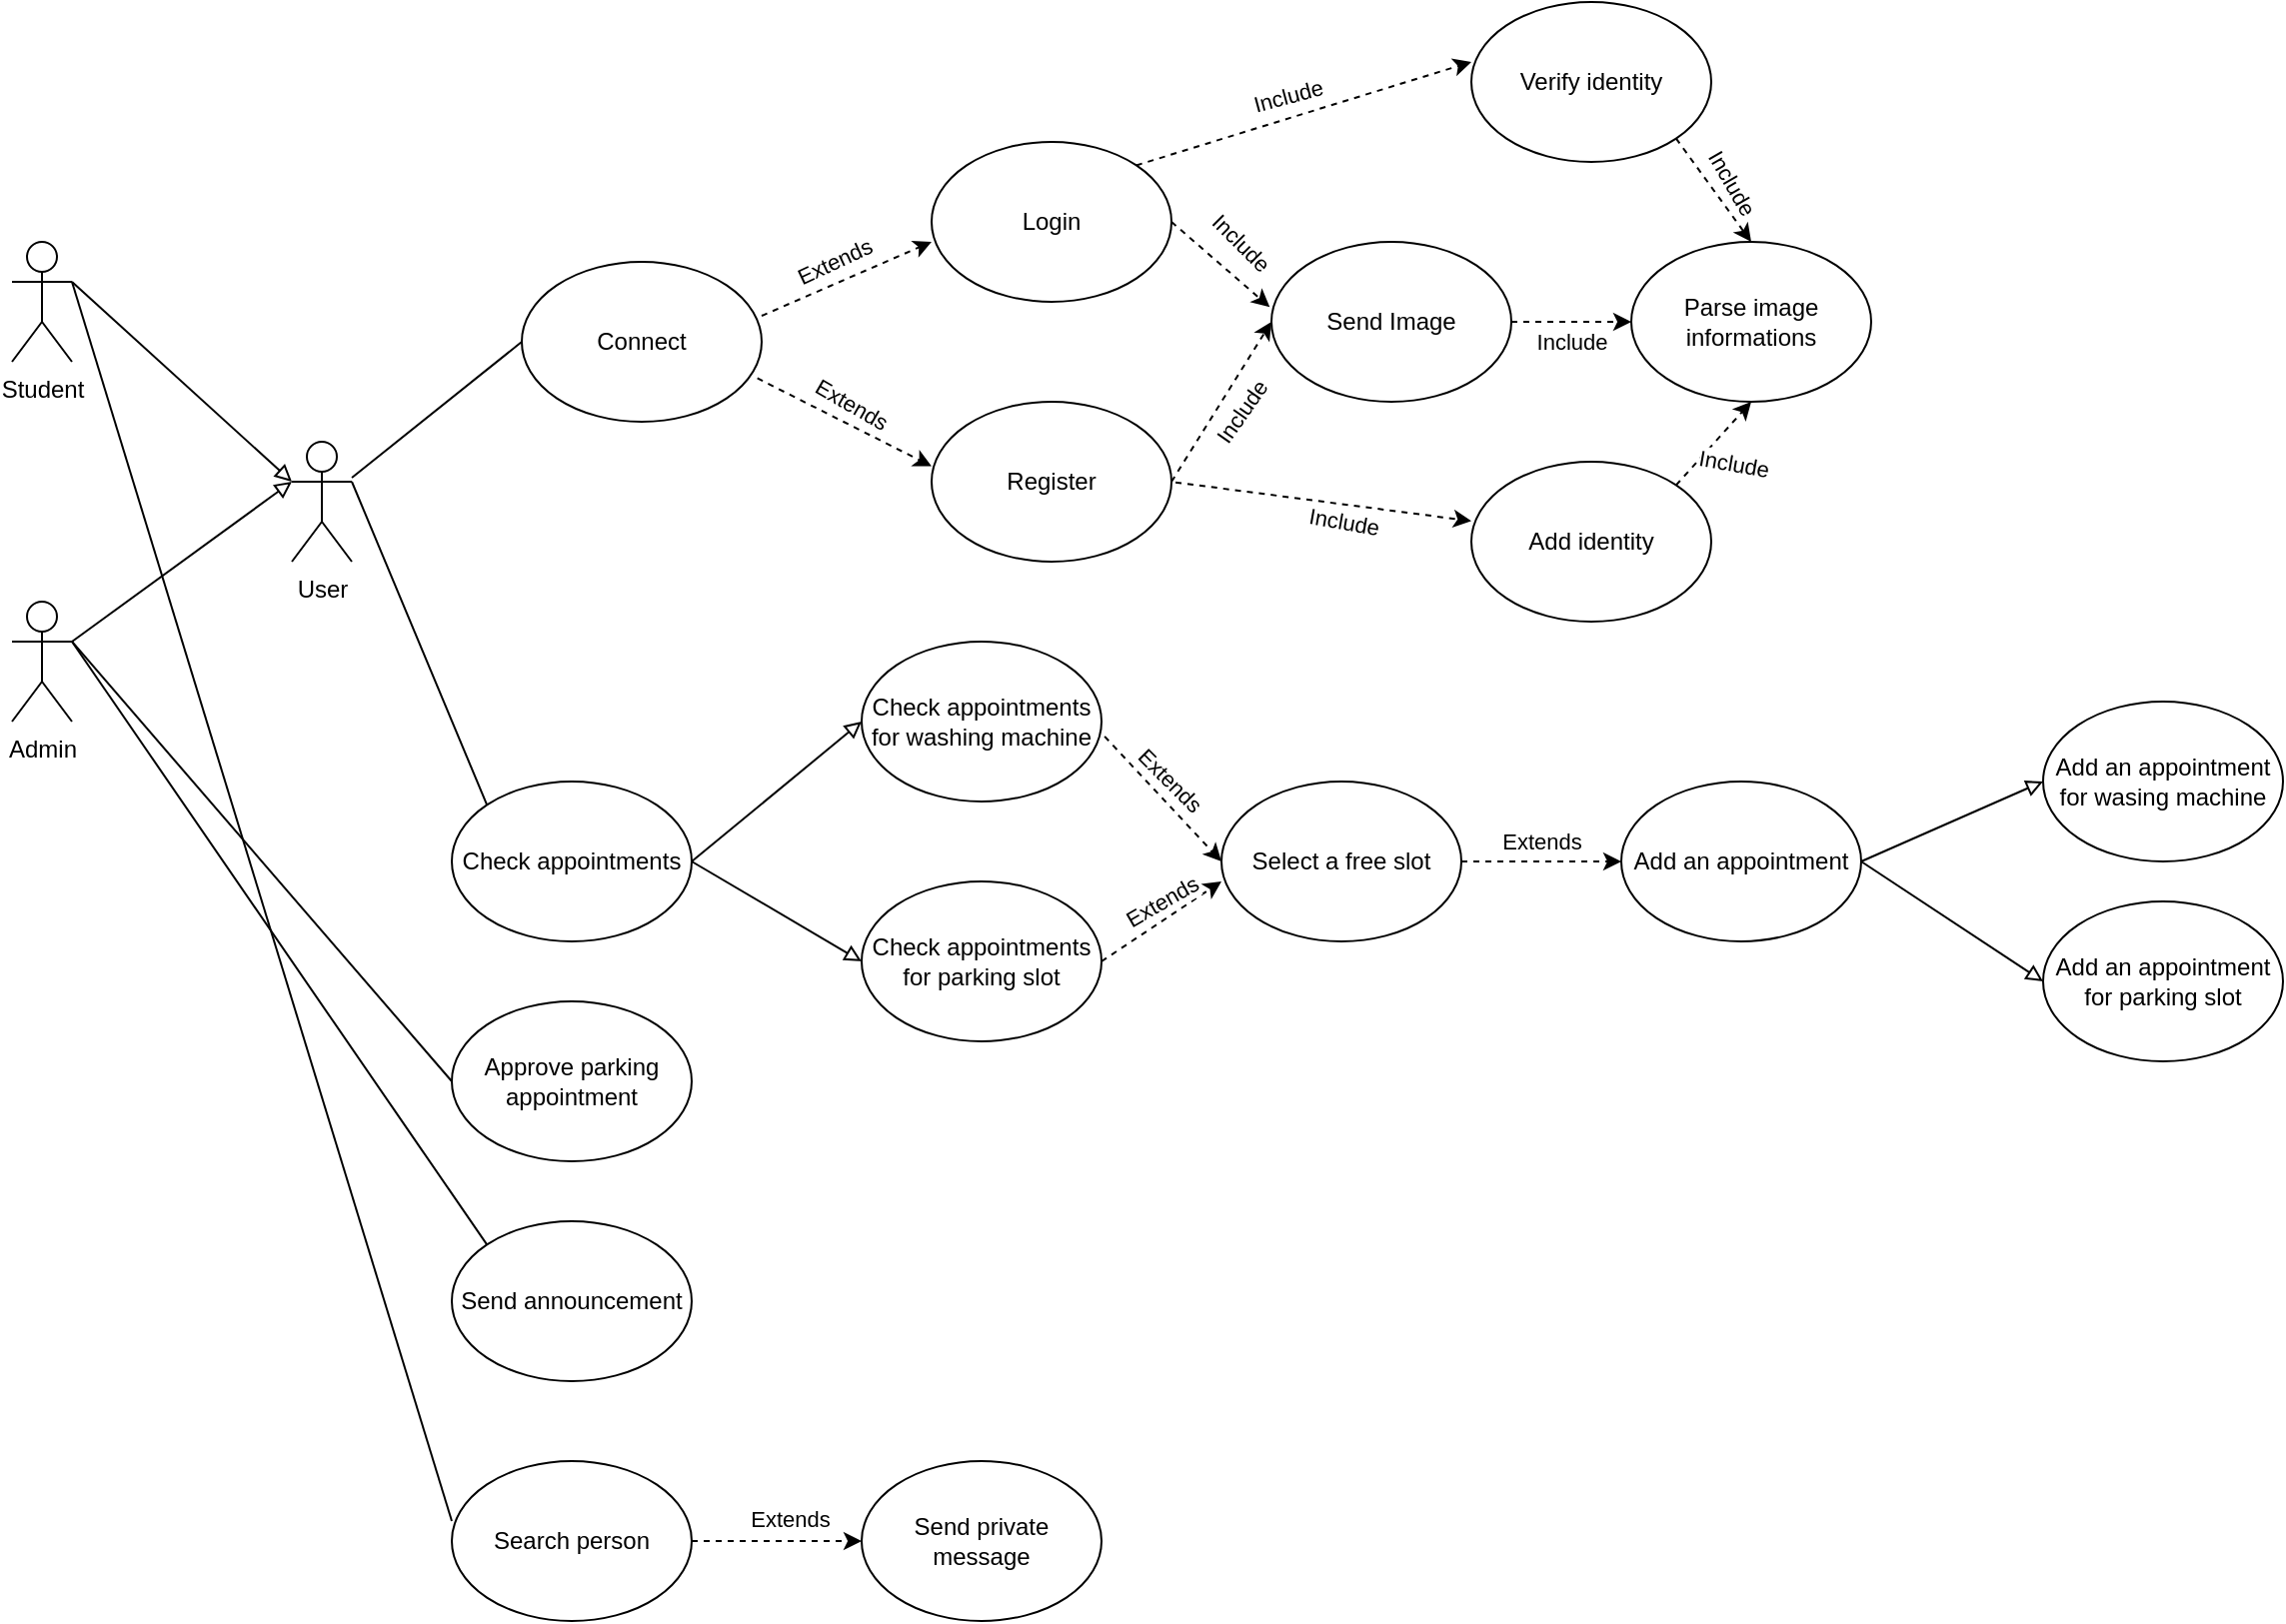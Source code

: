 <mxfile version="24.8.4">
  <diagram id="R2lEEEUBdFMjLlhIrx00" name="Page-1">
    <mxGraphModel dx="1050" dy="565" grid="1" gridSize="10" guides="1" tooltips="1" connect="1" arrows="1" fold="1" page="1" pageScale="1" pageWidth="850" pageHeight="1100" math="0" shadow="0" extFonts="Permanent Marker^https://fonts.googleapis.com/css?family=Permanent+Marker">
      <root>
        <mxCell id="0" />
        <mxCell id="1" parent="0" />
        <mxCell id="KTRMXUUYSEvYw87aaY1M-3" value="&lt;div&gt;User&lt;/div&gt;" style="shape=umlActor;verticalLabelPosition=bottom;verticalAlign=top;html=1;outlineConnect=0;labelPosition=center;align=center;fontFamily=Helvetica;" vertex="1" parent="1">
          <mxGeometry x="190" y="240" width="30" height="60" as="geometry" />
        </mxCell>
        <mxCell id="KTRMXUUYSEvYw87aaY1M-7" value="Login" style="ellipse;whiteSpace=wrap;html=1;" vertex="1" parent="1">
          <mxGeometry x="510" y="90" width="120" height="80" as="geometry" />
        </mxCell>
        <mxCell id="KTRMXUUYSEvYw87aaY1M-9" value="Register" style="ellipse;whiteSpace=wrap;html=1;" vertex="1" parent="1">
          <mxGeometry x="510" y="220" width="120" height="80" as="geometry" />
        </mxCell>
        <mxCell id="KTRMXUUYSEvYw87aaY1M-133" style="edgeStyle=orthogonalEdgeStyle;rounded=0;orthogonalLoop=1;jettySize=auto;html=1;exitX=1;exitY=0.333;exitDx=0;exitDy=0;exitPerimeter=0;" edge="1" parent="1" source="KTRMXUUYSEvYw87aaY1M-16">
          <mxGeometry relative="1" as="geometry">
            <mxPoint x="80" y="340" as="targetPoint" />
          </mxGeometry>
        </mxCell>
        <mxCell id="KTRMXUUYSEvYw87aaY1M-16" value="Admin" style="shape=umlActor;verticalLabelPosition=bottom;verticalAlign=top;html=1;outlineConnect=0;" vertex="1" parent="1">
          <mxGeometry x="50" y="320" width="30" height="60" as="geometry" />
        </mxCell>
        <mxCell id="KTRMXUUYSEvYw87aaY1M-18" value="Connect" style="ellipse;whiteSpace=wrap;html=1;" vertex="1" parent="1">
          <mxGeometry x="305" y="150" width="120" height="80" as="geometry" />
        </mxCell>
        <mxCell id="KTRMXUUYSEvYw87aaY1M-21" value="Send Image" style="ellipse;whiteSpace=wrap;html=1;" vertex="1" parent="1">
          <mxGeometry x="680" y="140" width="120" height="80" as="geometry" />
        </mxCell>
        <mxCell id="KTRMXUUYSEvYw87aaY1M-25" value="" style="endArrow=classic;html=1;rounded=0;dashed=1;exitX=1;exitY=0.5;exitDx=0;exitDy=0;entryX=-0.007;entryY=0.408;entryDx=0;entryDy=0;entryPerimeter=0;" edge="1" parent="1" source="KTRMXUUYSEvYw87aaY1M-7" target="KTRMXUUYSEvYw87aaY1M-21">
          <mxGeometry relative="1" as="geometry">
            <mxPoint x="370" y="290" as="sourcePoint" />
            <mxPoint x="470" y="290" as="targetPoint" />
          </mxGeometry>
        </mxCell>
        <mxCell id="KTRMXUUYSEvYw87aaY1M-26" value="Include" style="edgeLabel;resizable=0;html=1;;align=center;verticalAlign=middle;rotation=45;" connectable="0" vertex="1" parent="KTRMXUUYSEvYw87aaY1M-25">
          <mxGeometry relative="1" as="geometry">
            <mxPoint x="10" y="-12" as="offset" />
          </mxGeometry>
        </mxCell>
        <mxCell id="KTRMXUUYSEvYw87aaY1M-28" value="" style="endArrow=classic;html=1;rounded=0;dashed=1;exitX=1;exitY=0.5;exitDx=0;exitDy=0;entryX=0;entryY=0.5;entryDx=0;entryDy=0;" edge="1" parent="1" source="KTRMXUUYSEvYw87aaY1M-9" target="KTRMXUUYSEvYw87aaY1M-21">
          <mxGeometry relative="1" as="geometry">
            <mxPoint x="640" y="140" as="sourcePoint" />
            <mxPoint x="679" y="193" as="targetPoint" />
          </mxGeometry>
        </mxCell>
        <mxCell id="KTRMXUUYSEvYw87aaY1M-29" value="Include" style="edgeLabel;resizable=0;html=1;;align=center;verticalAlign=middle;rotation=-55;" connectable="0" vertex="1" parent="KTRMXUUYSEvYw87aaY1M-28">
          <mxGeometry relative="1" as="geometry">
            <mxPoint x="10" y="5" as="offset" />
          </mxGeometry>
        </mxCell>
        <mxCell id="KTRMXUUYSEvYw87aaY1M-32" value="Parse image informations" style="ellipse;whiteSpace=wrap;html=1;" vertex="1" parent="1">
          <mxGeometry x="860" y="140" width="120" height="80" as="geometry" />
        </mxCell>
        <mxCell id="KTRMXUUYSEvYw87aaY1M-34" value="" style="endArrow=classic;html=1;rounded=0;dashed=1;exitX=1;exitY=0.5;exitDx=0;exitDy=0;entryX=0;entryY=0.5;entryDx=0;entryDy=0;" edge="1" parent="1" source="KTRMXUUYSEvYw87aaY1M-21" target="KTRMXUUYSEvYw87aaY1M-32">
          <mxGeometry relative="1" as="geometry">
            <mxPoint x="640" y="270" as="sourcePoint" />
            <mxPoint x="690" y="190" as="targetPoint" />
          </mxGeometry>
        </mxCell>
        <mxCell id="KTRMXUUYSEvYw87aaY1M-35" value="Include" style="edgeLabel;resizable=0;html=1;;align=center;verticalAlign=middle;rotation=0;" connectable="0" vertex="1" parent="KTRMXUUYSEvYw87aaY1M-34">
          <mxGeometry relative="1" as="geometry">
            <mxPoint y="10" as="offset" />
          </mxGeometry>
        </mxCell>
        <mxCell id="KTRMXUUYSEvYw87aaY1M-36" value="Verify identity" style="ellipse;whiteSpace=wrap;html=1;" vertex="1" parent="1">
          <mxGeometry x="780" y="20" width="120" height="80" as="geometry" />
        </mxCell>
        <mxCell id="KTRMXUUYSEvYw87aaY1M-37" value="" style="endArrow=classic;html=1;rounded=0;exitX=1;exitY=0;exitDx=0;exitDy=0;entryX=0;entryY=0.375;entryDx=0;entryDy=0;entryPerimeter=0;dashed=1;" edge="1" parent="1" source="KTRMXUUYSEvYw87aaY1M-7" target="KTRMXUUYSEvYw87aaY1M-36">
          <mxGeometry width="50" height="50" relative="1" as="geometry">
            <mxPoint x="650" y="280" as="sourcePoint" />
            <mxPoint x="700" y="230" as="targetPoint" />
            <Array as="points" />
          </mxGeometry>
        </mxCell>
        <mxCell id="KTRMXUUYSEvYw87aaY1M-38" value="" style="endArrow=classic;html=1;rounded=0;exitX=1;exitY=1;exitDx=0;exitDy=0;entryX=0.5;entryY=0;entryDx=0;entryDy=0;dashed=1;" edge="1" parent="1" source="KTRMXUUYSEvYw87aaY1M-36" target="KTRMXUUYSEvYw87aaY1M-32">
          <mxGeometry width="50" height="50" relative="1" as="geometry">
            <mxPoint x="622" y="112" as="sourcePoint" />
            <mxPoint x="790" y="60" as="targetPoint" />
            <Array as="points" />
          </mxGeometry>
        </mxCell>
        <mxCell id="KTRMXUUYSEvYw87aaY1M-39" value="Add identity" style="ellipse;whiteSpace=wrap;html=1;" vertex="1" parent="1">
          <mxGeometry x="780" y="250" width="120" height="80" as="geometry" />
        </mxCell>
        <mxCell id="KTRMXUUYSEvYw87aaY1M-42" value="Include" style="edgeLabel;resizable=0;html=1;;align=center;verticalAlign=middle;rotation=-15;" connectable="0" vertex="1" parent="1">
          <mxGeometry x="674.929" y="155.623" as="geometry">
            <mxPoint x="35.592" y="-82.603" as="offset" />
          </mxGeometry>
        </mxCell>
        <mxCell id="KTRMXUUYSEvYw87aaY1M-45" value="" style="endArrow=classic;html=1;rounded=0;dashed=1;exitX=1;exitY=0.5;exitDx=0;exitDy=0;entryX=-0.017;entryY=0.367;entryDx=0;entryDy=0;entryPerimeter=0;" edge="1" parent="1">
          <mxGeometry relative="1" as="geometry">
            <mxPoint x="632.04" y="260.32" as="sourcePoint" />
            <mxPoint x="780" y="279.68" as="targetPoint" />
          </mxGeometry>
        </mxCell>
        <mxCell id="KTRMXUUYSEvYw87aaY1M-46" value="Include" style="edgeLabel;resizable=0;html=1;;align=center;verticalAlign=middle;rotation=10;" connectable="0" vertex="1" parent="KTRMXUUYSEvYw87aaY1M-45">
          <mxGeometry relative="1" as="geometry">
            <mxPoint x="10" y="10" as="offset" />
          </mxGeometry>
        </mxCell>
        <mxCell id="KTRMXUUYSEvYw87aaY1M-48" value="Include" style="edgeLabel;resizable=0;html=1;;align=center;verticalAlign=middle;rotation=60;" connectable="0" vertex="1" parent="1">
          <mxGeometry x="909.999" y="110.003" as="geometry" />
        </mxCell>
        <mxCell id="KTRMXUUYSEvYw87aaY1M-51" value="" style="endArrow=classic;html=1;rounded=0;dashed=1;exitX=1;exitY=0;exitDx=0;exitDy=0;entryX=0.5;entryY=1;entryDx=0;entryDy=0;" edge="1" parent="1" source="KTRMXUUYSEvYw87aaY1M-39" target="KTRMXUUYSEvYw87aaY1M-32">
          <mxGeometry relative="1" as="geometry">
            <mxPoint x="642.04" y="270.32" as="sourcePoint" />
            <mxPoint x="790" y="289.68" as="targetPoint" />
          </mxGeometry>
        </mxCell>
        <mxCell id="KTRMXUUYSEvYw87aaY1M-52" value="Include" style="edgeLabel;resizable=0;html=1;;align=center;verticalAlign=middle;rotation=10;" connectable="0" vertex="1" parent="KTRMXUUYSEvYw87aaY1M-51">
          <mxGeometry relative="1" as="geometry">
            <mxPoint x="10" y="10" as="offset" />
          </mxGeometry>
        </mxCell>
        <mxCell id="KTRMXUUYSEvYw87aaY1M-59" value="" style="endArrow=classic;html=1;rounded=0;dashed=1;exitX=1;exitY=0.5;exitDx=0;exitDy=0;entryX=0;entryY=0.625;entryDx=0;entryDy=0;entryPerimeter=0;" edge="1" parent="1" target="KTRMXUUYSEvYw87aaY1M-7">
          <mxGeometry relative="1" as="geometry">
            <mxPoint x="425" y="177" as="sourcePoint" />
            <mxPoint x="474" y="220" as="targetPoint" />
          </mxGeometry>
        </mxCell>
        <mxCell id="KTRMXUUYSEvYw87aaY1M-60" value="Extends" style="edgeLabel;resizable=0;html=1;;align=center;verticalAlign=middle;rotation=-25;" connectable="0" vertex="1" parent="KTRMXUUYSEvYw87aaY1M-59">
          <mxGeometry relative="1" as="geometry">
            <mxPoint x="-7" y="-9" as="offset" />
          </mxGeometry>
        </mxCell>
        <mxCell id="KTRMXUUYSEvYw87aaY1M-61" value="" style="endArrow=classic;html=1;rounded=0;dashed=1;exitX=0.982;exitY=0.728;exitDx=0;exitDy=0;entryX=0;entryY=0.403;entryDx=0;entryDy=0;entryPerimeter=0;exitPerimeter=0;" edge="1" parent="1" source="KTRMXUUYSEvYw87aaY1M-18" target="KTRMXUUYSEvYw87aaY1M-9">
          <mxGeometry relative="1" as="geometry">
            <mxPoint x="435" y="187" as="sourcePoint" />
            <mxPoint x="520" y="150" as="targetPoint" />
          </mxGeometry>
        </mxCell>
        <mxCell id="KTRMXUUYSEvYw87aaY1M-62" value="Extends" style="edgeLabel;resizable=0;html=1;;align=center;verticalAlign=middle;rotation=30;" connectable="0" vertex="1" parent="KTRMXUUYSEvYw87aaY1M-61">
          <mxGeometry relative="1" as="geometry">
            <mxPoint x="3" y="-10" as="offset" />
          </mxGeometry>
        </mxCell>
        <mxCell id="KTRMXUUYSEvYw87aaY1M-64" value="Check appointments" style="ellipse;whiteSpace=wrap;html=1;" vertex="1" parent="1">
          <mxGeometry x="270" y="410" width="120" height="80" as="geometry" />
        </mxCell>
        <mxCell id="KTRMXUUYSEvYw87aaY1M-65" value="Check appointments for washing machine" style="ellipse;whiteSpace=wrap;html=1;" vertex="1" parent="1">
          <mxGeometry x="475" y="340" width="120" height="80" as="geometry" />
        </mxCell>
        <mxCell id="KTRMXUUYSEvYw87aaY1M-66" value="Check appointments for parking slot" style="ellipse;whiteSpace=wrap;html=1;" vertex="1" parent="1">
          <mxGeometry x="475" y="460" width="120" height="80" as="geometry" />
        </mxCell>
        <mxCell id="KTRMXUUYSEvYw87aaY1M-72" value="Send announcement" style="ellipse;whiteSpace=wrap;html=1;" vertex="1" parent="1">
          <mxGeometry x="270" y="630" width="120" height="80" as="geometry" />
        </mxCell>
        <mxCell id="KTRMXUUYSEvYw87aaY1M-73" value="Send private message" style="ellipse;whiteSpace=wrap;html=1;" vertex="1" parent="1">
          <mxGeometry x="475" y="750" width="120" height="80" as="geometry" />
        </mxCell>
        <mxCell id="KTRMXUUYSEvYw87aaY1M-74" value="Search person" style="ellipse;whiteSpace=wrap;html=1;" vertex="1" parent="1">
          <mxGeometry x="270" y="750" width="120" height="80" as="geometry" />
        </mxCell>
        <mxCell id="KTRMXUUYSEvYw87aaY1M-81" value="" style="endArrow=block;html=1;rounded=0;exitX=1;exitY=0.5;exitDx=0;exitDy=0;entryX=0;entryY=0.5;entryDx=0;entryDy=0;endFill=0;" edge="1" parent="1" source="KTRMXUUYSEvYw87aaY1M-64" target="KTRMXUUYSEvYw87aaY1M-65">
          <mxGeometry relative="1" as="geometry">
            <mxPoint x="418" y="18" as="sourcePoint" />
            <mxPoint x="505" y="62" as="targetPoint" />
          </mxGeometry>
        </mxCell>
        <mxCell id="KTRMXUUYSEvYw87aaY1M-83" value="" style="endArrow=block;html=1;rounded=0;exitX=1;exitY=0.5;exitDx=0;exitDy=0;entryX=0;entryY=0.5;entryDx=0;entryDy=0;endFill=0;" edge="1" parent="1" source="KTRMXUUYSEvYw87aaY1M-64" target="KTRMXUUYSEvYw87aaY1M-66">
          <mxGeometry relative="1" as="geometry">
            <mxPoint x="428" y="28" as="sourcePoint" />
            <mxPoint x="515" y="72" as="targetPoint" />
          </mxGeometry>
        </mxCell>
        <mxCell id="KTRMXUUYSEvYw87aaY1M-85" value="Select a free slot" style="ellipse;whiteSpace=wrap;html=1;" vertex="1" parent="1">
          <mxGeometry x="655" y="410" width="120" height="80" as="geometry" />
        </mxCell>
        <mxCell id="KTRMXUUYSEvYw87aaY1M-89" value="" style="endArrow=classic;html=1;rounded=0;dashed=1;exitX=1.013;exitY=0.593;exitDx=0;exitDy=0;entryX=0;entryY=0.5;entryDx=0;entryDy=0;exitPerimeter=0;" edge="1" parent="1" source="KTRMXUUYSEvYw87aaY1M-65" target="KTRMXUUYSEvYw87aaY1M-85">
          <mxGeometry relative="1" as="geometry">
            <mxPoint x="400" y="460" as="sourcePoint" />
            <mxPoint x="485" y="510" as="targetPoint" />
          </mxGeometry>
        </mxCell>
        <mxCell id="KTRMXUUYSEvYw87aaY1M-90" value="Extends" style="edgeLabel;resizable=0;html=1;;align=center;verticalAlign=middle;rotation=45;" connectable="0" vertex="1" parent="KTRMXUUYSEvYw87aaY1M-89">
          <mxGeometry relative="1" as="geometry">
            <mxPoint x="3" y="-10" as="offset" />
          </mxGeometry>
        </mxCell>
        <mxCell id="KTRMXUUYSEvYw87aaY1M-91" value="" style="endArrow=classic;html=1;rounded=0;dashed=1;exitX=1.013;exitY=0.593;exitDx=0;exitDy=0;entryX=0;entryY=0.625;entryDx=0;entryDy=0;exitPerimeter=0;entryPerimeter=0;" edge="1" parent="1" target="KTRMXUUYSEvYw87aaY1M-85">
          <mxGeometry relative="1" as="geometry">
            <mxPoint x="595" y="500" as="sourcePoint" />
            <mxPoint x="653" y="563" as="targetPoint" />
          </mxGeometry>
        </mxCell>
        <mxCell id="KTRMXUUYSEvYw87aaY1M-92" value="Extends" style="edgeLabel;resizable=0;html=1;;align=center;verticalAlign=middle;rotation=-30;" connectable="0" vertex="1" parent="KTRMXUUYSEvYw87aaY1M-91">
          <mxGeometry relative="1" as="geometry">
            <mxPoint y="-10" as="offset" />
          </mxGeometry>
        </mxCell>
        <mxCell id="KTRMXUUYSEvYw87aaY1M-95" value="Add an appointment for wasing machine" style="ellipse;whiteSpace=wrap;html=1;" vertex="1" parent="1">
          <mxGeometry x="1066" y="370" width="120" height="80" as="geometry" />
        </mxCell>
        <mxCell id="KTRMXUUYSEvYw87aaY1M-96" value="Add an appointment for parking slot" style="ellipse;whiteSpace=wrap;html=1;" vertex="1" parent="1">
          <mxGeometry x="1066" y="470" width="120" height="80" as="geometry" />
        </mxCell>
        <mxCell id="KTRMXUUYSEvYw87aaY1M-97" value="Add an appointment" style="ellipse;whiteSpace=wrap;html=1;" vertex="1" parent="1">
          <mxGeometry x="855" y="410" width="120" height="80" as="geometry" />
        </mxCell>
        <mxCell id="KTRMXUUYSEvYw87aaY1M-98" value="" style="endArrow=block;html=1;rounded=0;exitX=1;exitY=0.5;exitDx=0;exitDy=0;entryX=0;entryY=0.5;entryDx=0;entryDy=0;endFill=0;" edge="1" parent="1" source="KTRMXUUYSEvYw87aaY1M-97" target="KTRMXUUYSEvYw87aaY1M-95">
          <mxGeometry relative="1" as="geometry">
            <mxPoint x="985" y="710" as="sourcePoint" />
            <mxPoint x="1070" y="640" as="targetPoint" />
          </mxGeometry>
        </mxCell>
        <mxCell id="KTRMXUUYSEvYw87aaY1M-99" value="" style="endArrow=block;html=1;rounded=0;exitX=1;exitY=0.5;exitDx=0;exitDy=0;entryX=0;entryY=0.5;entryDx=0;entryDy=0;endFill=0;" edge="1" parent="1" source="KTRMXUUYSEvYw87aaY1M-97" target="KTRMXUUYSEvYw87aaY1M-96">
          <mxGeometry relative="1" as="geometry">
            <mxPoint x="985" y="460" as="sourcePoint" />
            <mxPoint x="1076" y="420" as="targetPoint" />
          </mxGeometry>
        </mxCell>
        <mxCell id="KTRMXUUYSEvYw87aaY1M-100" value="" style="endArrow=classic;html=1;rounded=0;dashed=1;exitX=1;exitY=0.5;exitDx=0;exitDy=0;entryX=0;entryY=0.5;entryDx=0;entryDy=0;" edge="1" parent="1" source="KTRMXUUYSEvYw87aaY1M-85" target="KTRMXUUYSEvYw87aaY1M-97">
          <mxGeometry relative="1" as="geometry">
            <mxPoint x="605" y="510" as="sourcePoint" />
            <mxPoint x="665" y="470" as="targetPoint" />
          </mxGeometry>
        </mxCell>
        <mxCell id="KTRMXUUYSEvYw87aaY1M-101" value="Extends" style="edgeLabel;resizable=0;html=1;;align=center;verticalAlign=middle;rotation=0;" connectable="0" vertex="1" parent="KTRMXUUYSEvYw87aaY1M-100">
          <mxGeometry relative="1" as="geometry">
            <mxPoint y="-10" as="offset" />
          </mxGeometry>
        </mxCell>
        <mxCell id="KTRMXUUYSEvYw87aaY1M-104" value="" style="endArrow=classic;html=1;rounded=0;dashed=1;exitX=1;exitY=0.5;exitDx=0;exitDy=0;entryX=0;entryY=0.5;entryDx=0;entryDy=0;" edge="1" parent="1" source="KTRMXUUYSEvYw87aaY1M-74" target="KTRMXUUYSEvYw87aaY1M-73">
          <mxGeometry relative="1" as="geometry">
            <mxPoint x="670" y="710" as="sourcePoint" />
            <mxPoint x="595" y="990" as="targetPoint" />
          </mxGeometry>
        </mxCell>
        <mxCell id="KTRMXUUYSEvYw87aaY1M-105" value="Extends" style="edgeLabel;resizable=0;html=1;;align=center;verticalAlign=middle;rotation=0;" connectable="0" vertex="1" parent="KTRMXUUYSEvYw87aaY1M-104">
          <mxGeometry relative="1" as="geometry">
            <mxPoint x="6" y="-11" as="offset" />
          </mxGeometry>
        </mxCell>
        <mxCell id="KTRMXUUYSEvYw87aaY1M-115" value="Approve parking appointment" style="ellipse;whiteSpace=wrap;html=1;" vertex="1" parent="1">
          <mxGeometry x="270" y="520" width="120" height="80" as="geometry" />
        </mxCell>
        <mxCell id="KTRMXUUYSEvYw87aaY1M-116" value="" style="endArrow=none;html=1;rounded=0;entryX=0;entryY=0.5;entryDx=0;entryDy=0;" edge="1" parent="1" source="KTRMXUUYSEvYw87aaY1M-3" target="KTRMXUUYSEvYw87aaY1M-18">
          <mxGeometry width="50" height="50" relative="1" as="geometry">
            <mxPoint x="520" y="340" as="sourcePoint" />
            <mxPoint x="570" y="290" as="targetPoint" />
            <Array as="points" />
          </mxGeometry>
        </mxCell>
        <mxCell id="KTRMXUUYSEvYw87aaY1M-120" value="Student" style="shape=umlActor;verticalLabelPosition=bottom;verticalAlign=top;html=1;outlineConnect=0;" vertex="1" parent="1">
          <mxGeometry x="50" y="140" width="30" height="60" as="geometry" />
        </mxCell>
        <mxCell id="KTRMXUUYSEvYw87aaY1M-125" value="" style="endArrow=block;html=1;rounded=0;exitX=1;exitY=0.333;exitDx=0;exitDy=0;entryX=0;entryY=0.333;entryDx=0;entryDy=0;endFill=0;exitPerimeter=0;entryPerimeter=0;" edge="1" parent="1" source="KTRMXUUYSEvYw87aaY1M-16" target="KTRMXUUYSEvYw87aaY1M-3">
          <mxGeometry relative="1" as="geometry">
            <mxPoint x="400" y="460" as="sourcePoint" />
            <mxPoint x="485" y="390" as="targetPoint" />
          </mxGeometry>
        </mxCell>
        <mxCell id="KTRMXUUYSEvYw87aaY1M-126" value="" style="endArrow=block;html=1;rounded=0;exitX=1;exitY=0.333;exitDx=0;exitDy=0;endFill=0;exitPerimeter=0;entryX=0;entryY=0.333;entryDx=0;entryDy=0;entryPerimeter=0;" edge="1" parent="1" source="KTRMXUUYSEvYw87aaY1M-120" target="KTRMXUUYSEvYw87aaY1M-3">
          <mxGeometry relative="1" as="geometry">
            <mxPoint x="90" y="350" as="sourcePoint" />
            <mxPoint x="180" y="260" as="targetPoint" />
          </mxGeometry>
        </mxCell>
        <mxCell id="KTRMXUUYSEvYw87aaY1M-127" value="" style="endArrow=none;html=1;rounded=0;exitX=1;exitY=0.333;exitDx=0;exitDy=0;exitPerimeter=0;entryX=0;entryY=0;entryDx=0;entryDy=0;" edge="1" parent="1" source="KTRMXUUYSEvYw87aaY1M-16" target="KTRMXUUYSEvYw87aaY1M-72">
          <mxGeometry width="50" height="50" relative="1" as="geometry">
            <mxPoint x="390" y="470" as="sourcePoint" />
            <mxPoint x="440" y="420" as="targetPoint" />
          </mxGeometry>
        </mxCell>
        <mxCell id="KTRMXUUYSEvYw87aaY1M-128" value="" style="endArrow=none;html=1;rounded=0;entryX=0;entryY=0.375;entryDx=0;entryDy=0;entryPerimeter=0;" edge="1" parent="1" target="KTRMXUUYSEvYw87aaY1M-74">
          <mxGeometry width="50" height="50" relative="1" as="geometry">
            <mxPoint x="80" y="160" as="sourcePoint" />
            <mxPoint x="170" y="680" as="targetPoint" />
          </mxGeometry>
        </mxCell>
        <mxCell id="KTRMXUUYSEvYw87aaY1M-132" value="" style="endArrow=none;html=1;rounded=0;entryX=0;entryY=0;entryDx=0;entryDy=0;" edge="1" parent="1" target="KTRMXUUYSEvYw87aaY1M-64">
          <mxGeometry width="50" height="50" relative="1" as="geometry">
            <mxPoint x="220" y="260" as="sourcePoint" />
            <mxPoint x="315" y="200" as="targetPoint" />
            <Array as="points" />
          </mxGeometry>
        </mxCell>
        <mxCell id="KTRMXUUYSEvYw87aaY1M-134" value="" style="endArrow=none;html=1;rounded=0;exitX=0;exitY=0.5;exitDx=0;exitDy=0;entryX=1;entryY=0.333;entryDx=0;entryDy=0;entryPerimeter=0;" edge="1" parent="1" source="KTRMXUUYSEvYw87aaY1M-115" target="KTRMXUUYSEvYw87aaY1M-16">
          <mxGeometry width="50" height="50" relative="1" as="geometry">
            <mxPoint x="340" y="540" as="sourcePoint" />
            <mxPoint x="390" y="490" as="targetPoint" />
          </mxGeometry>
        </mxCell>
      </root>
    </mxGraphModel>
  </diagram>
</mxfile>
